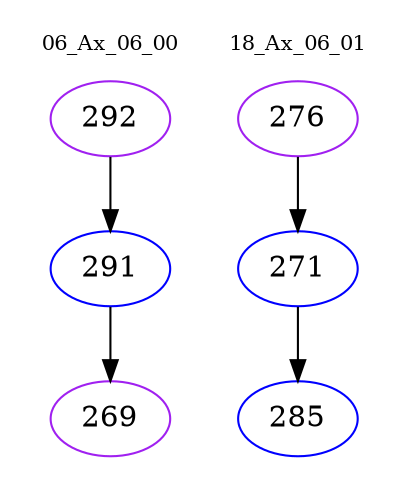 digraph{
subgraph cluster_0 {
color = white
label = "06_Ax_06_00";
fontsize=10;
T0_292 [label="292", color="purple"]
T0_292 -> T0_291 [color="black"]
T0_291 [label="291", color="blue"]
T0_291 -> T0_269 [color="black"]
T0_269 [label="269", color="purple"]
}
subgraph cluster_1 {
color = white
label = "18_Ax_06_01";
fontsize=10;
T1_276 [label="276", color="purple"]
T1_276 -> T1_271 [color="black"]
T1_271 [label="271", color="blue"]
T1_271 -> T1_285 [color="black"]
T1_285 [label="285", color="blue"]
}
}
